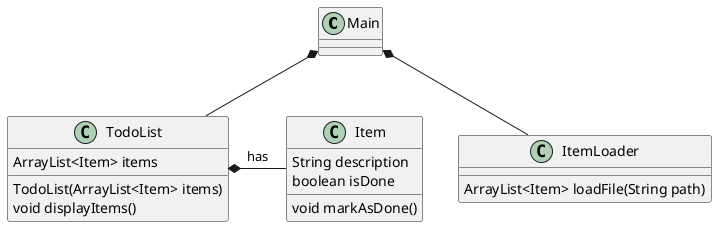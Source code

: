 @startuml

class Main

class ItemLoader{
ArrayList<Item> loadFile(String path)
}

class TodoList{
ArrayList<Item> items

TodoList(ArrayList<Item> items)
void displayItems()
}

class Item{
String description
boolean isDone

void markAsDone()
}

Main *-- ItemLoader
Main *-- TodoList

TodoList *- Item : has

@enduml